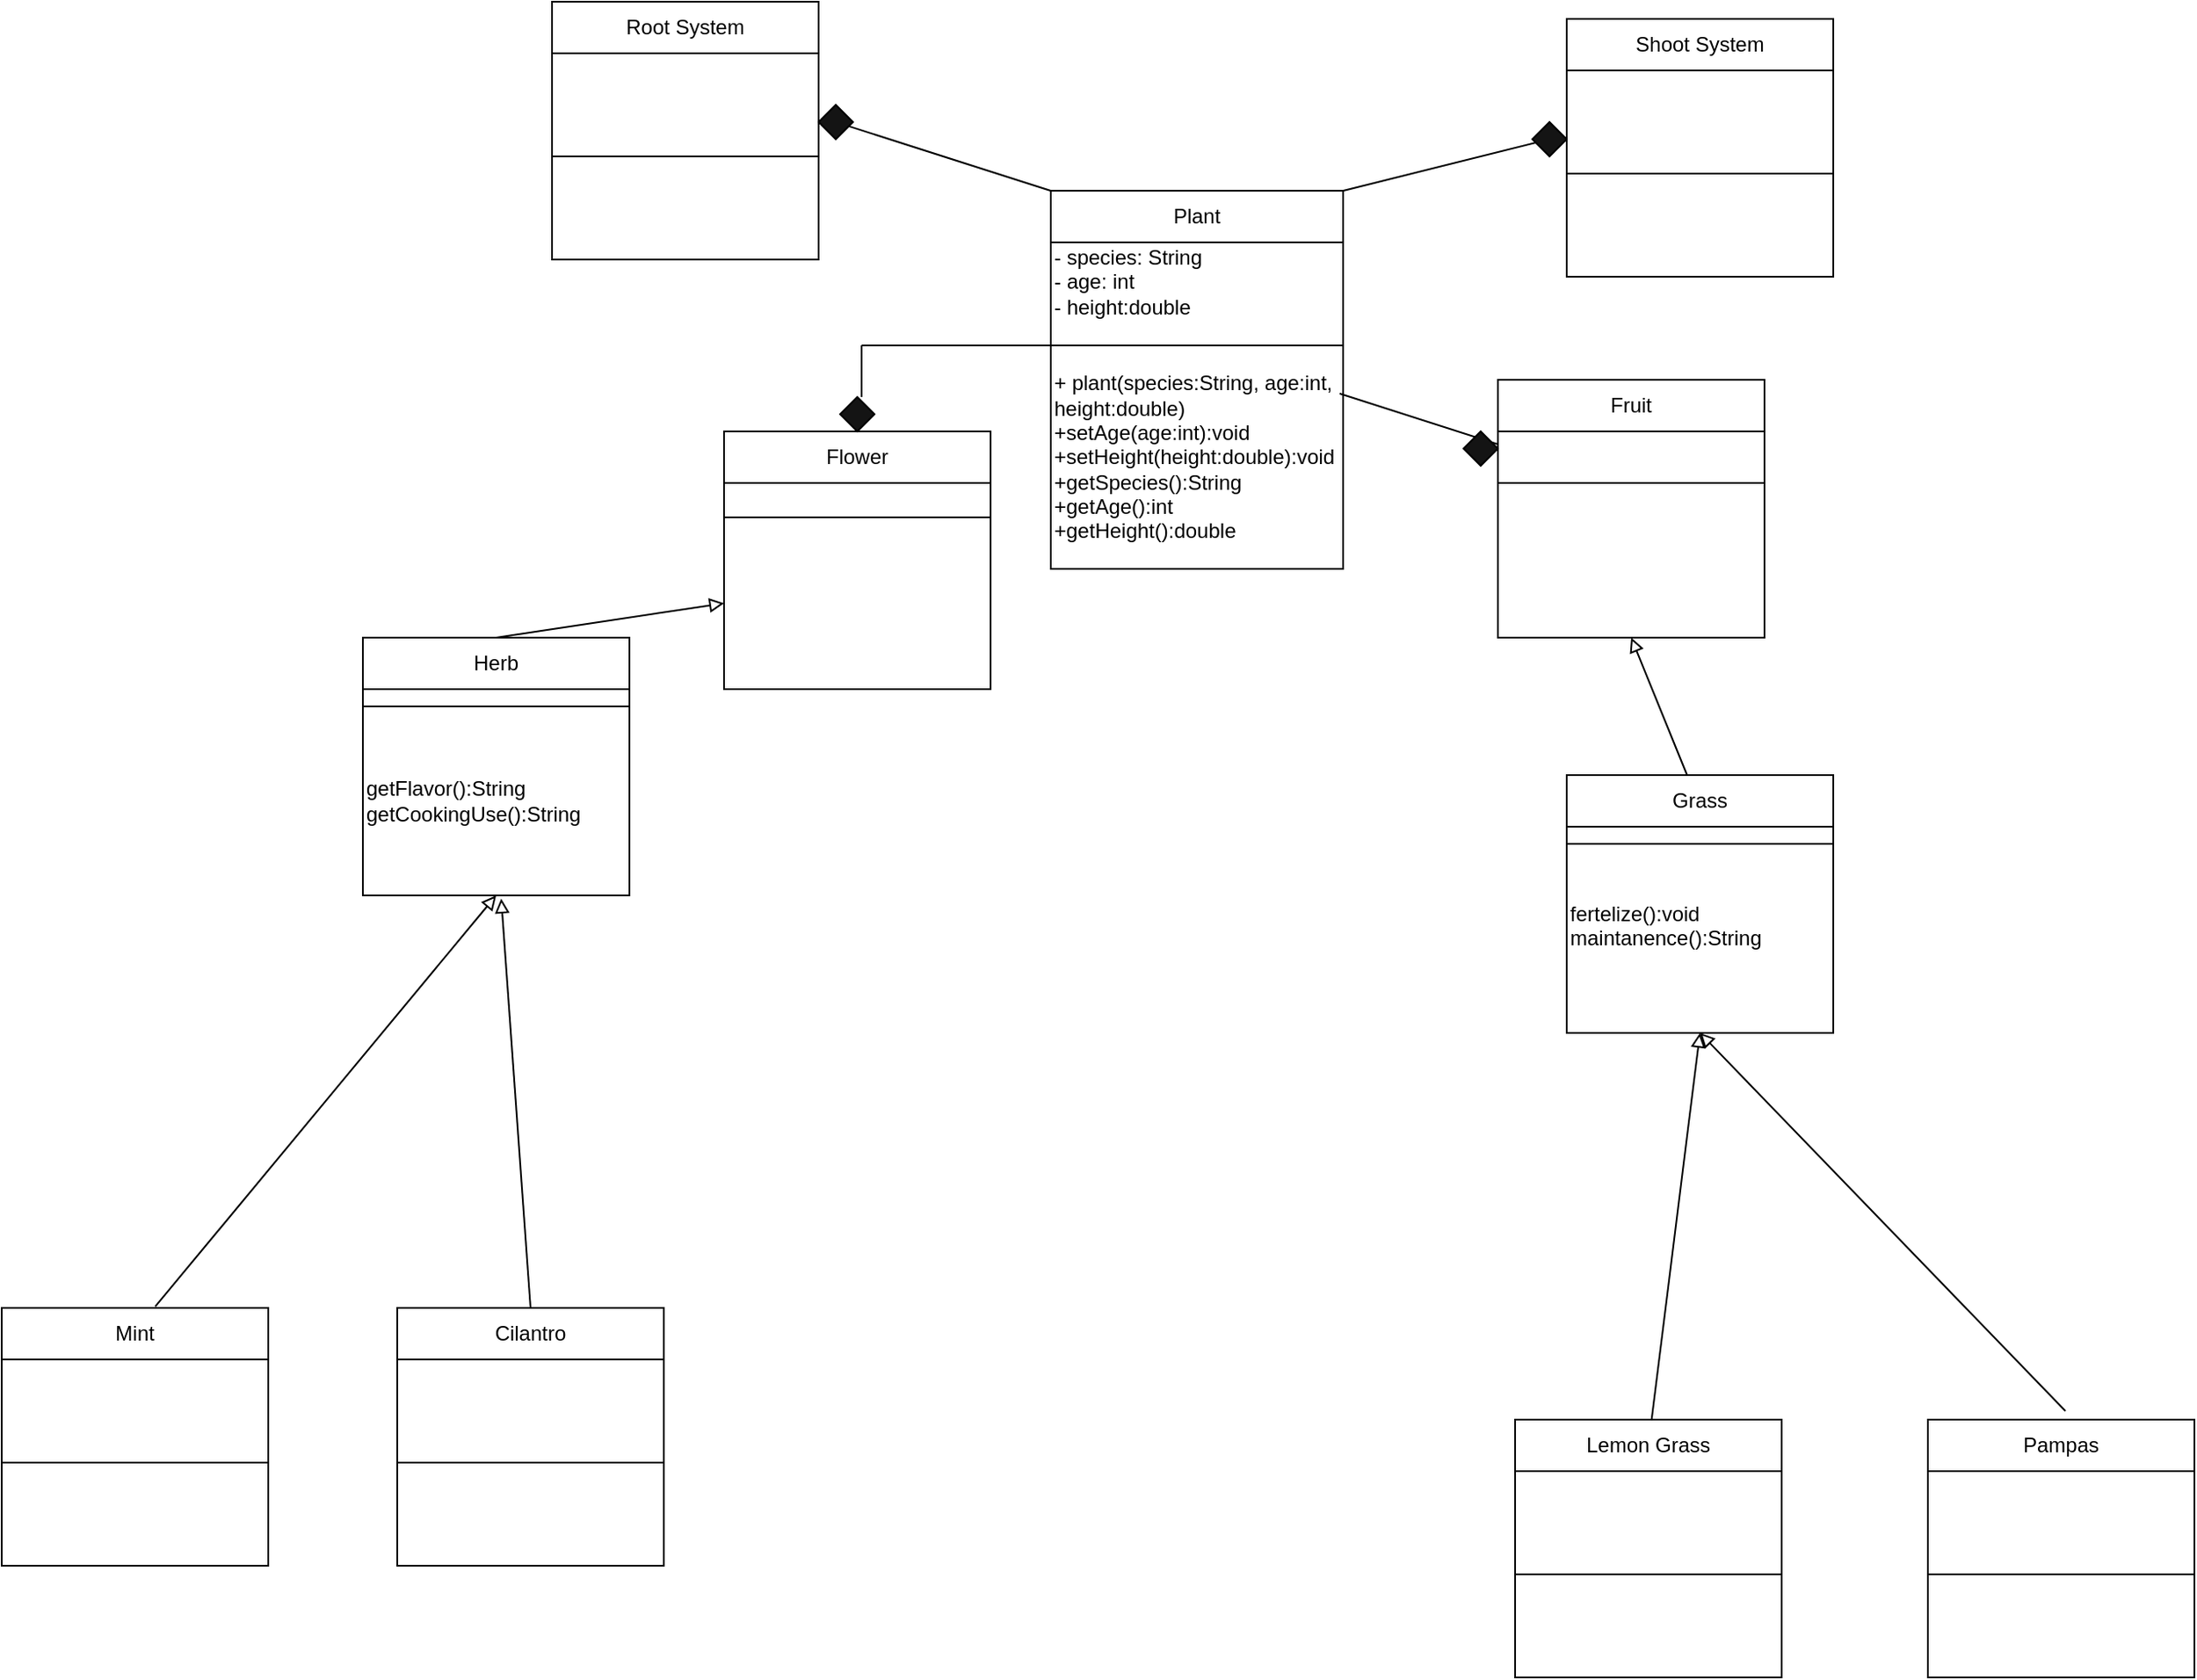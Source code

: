<mxfile version="24.7.1" type="device">
  <diagram name="Page-1" id="bPo8FlxBzKCM1ejio0y-">
    <mxGraphModel dx="2614" dy="1018" grid="1" gridSize="10" guides="1" tooltips="1" connect="1" arrows="1" fold="1" page="1" pageScale="1" pageWidth="850" pageHeight="1100" math="0" shadow="0">
      <root>
        <mxCell id="0" />
        <mxCell id="1" parent="0" />
        <mxCell id="xqg9ny0a13wJScTpyFNz-2" value="Plant" style="rounded=0;whiteSpace=wrap;html=1;" parent="1" vertex="1">
          <mxGeometry x="290" y="150" width="170" height="30" as="geometry" />
        </mxCell>
        <mxCell id="xqg9ny0a13wJScTpyFNz-3" value="+ plant(species:String, age:int, height:double)&lt;div&gt;+setAge(age:int):void&lt;/div&gt;&lt;div&gt;+setHeight(height:double):void&lt;/div&gt;&lt;div&gt;+getSpecies():String&lt;/div&gt;&lt;div&gt;+getAge():int&lt;/div&gt;&lt;div&gt;+getHeight():double&lt;/div&gt;" style="rounded=0;whiteSpace=wrap;html=1;align=left;" parent="1" vertex="1">
          <mxGeometry x="290" y="240" width="170" height="130" as="geometry" />
        </mxCell>
        <mxCell id="xqg9ny0a13wJScTpyFNz-4" value="Herb" style="rounded=0;whiteSpace=wrap;html=1;" parent="1" vertex="1">
          <mxGeometry x="-110" y="410" width="155" height="30" as="geometry" />
        </mxCell>
        <mxCell id="xqg9ny0a13wJScTpyFNz-5" value="getFlavor():String&lt;div&gt;getCookingUse():String&lt;/div&gt;" style="rounded=0;whiteSpace=wrap;html=1;align=left;" parent="1" vertex="1">
          <mxGeometry x="-110" y="450" width="155" height="110" as="geometry" />
        </mxCell>
        <mxCell id="xqg9ny0a13wJScTpyFNz-6" value="Grass" style="rounded=0;whiteSpace=wrap;html=1;" parent="1" vertex="1">
          <mxGeometry x="590" y="490" width="155" height="30" as="geometry" />
        </mxCell>
        <mxCell id="xqg9ny0a13wJScTpyFNz-7" value="fertelize():void&lt;div&gt;maintanence():String&lt;br&gt;&lt;div&gt;&lt;br&gt;&lt;/div&gt;&lt;/div&gt;" style="rounded=0;whiteSpace=wrap;html=1;align=left;" parent="1" vertex="1">
          <mxGeometry x="590" y="530" width="155" height="110" as="geometry" />
        </mxCell>
        <mxCell id="xqg9ny0a13wJScTpyFNz-8" value="Mint" style="rounded=0;whiteSpace=wrap;html=1;" parent="1" vertex="1">
          <mxGeometry x="-320" y="800" width="155" height="30" as="geometry" />
        </mxCell>
        <mxCell id="xqg9ny0a13wJScTpyFNz-9" value="" style="rounded=0;whiteSpace=wrap;html=1;" parent="1" vertex="1">
          <mxGeometry x="-320" y="890" width="155" height="60" as="geometry" />
        </mxCell>
        <mxCell id="xqg9ny0a13wJScTpyFNz-10" value="Cilantro" style="rounded=0;whiteSpace=wrap;html=1;" parent="1" vertex="1">
          <mxGeometry x="-90" y="800" width="155" height="30" as="geometry" />
        </mxCell>
        <mxCell id="xqg9ny0a13wJScTpyFNz-11" value="" style="rounded=0;whiteSpace=wrap;html=1;" parent="1" vertex="1">
          <mxGeometry x="-90" y="890" width="155" height="60" as="geometry" />
        </mxCell>
        <mxCell id="xqg9ny0a13wJScTpyFNz-12" value="Lemon Grass" style="rounded=0;whiteSpace=wrap;html=1;" parent="1" vertex="1">
          <mxGeometry x="560" y="865" width="155" height="30" as="geometry" />
        </mxCell>
        <mxCell id="xqg9ny0a13wJScTpyFNz-13" value="" style="rounded=0;whiteSpace=wrap;html=1;" parent="1" vertex="1">
          <mxGeometry x="560" y="955" width="155" height="60" as="geometry" />
        </mxCell>
        <mxCell id="xqg9ny0a13wJScTpyFNz-14" value="Pampas" style="rounded=0;whiteSpace=wrap;html=1;" parent="1" vertex="1">
          <mxGeometry x="800" y="865" width="155" height="30" as="geometry" />
        </mxCell>
        <mxCell id="xqg9ny0a13wJScTpyFNz-15" value="" style="rounded=0;whiteSpace=wrap;html=1;" parent="1" vertex="1">
          <mxGeometry x="800" y="955" width="155" height="60" as="geometry" />
        </mxCell>
        <mxCell id="xqg9ny0a13wJScTpyFNz-16" value="" style="endArrow=block;html=1;rounded=0;endFill=0;entryX=0.5;entryY=1;entryDx=0;entryDy=0;exitX=0.576;exitY=-0.026;exitDx=0;exitDy=0;exitPerimeter=0;" parent="1" source="xqg9ny0a13wJScTpyFNz-8" target="xqg9ny0a13wJScTpyFNz-5" edge="1">
          <mxGeometry width="50" height="50" relative="1" as="geometry">
            <mxPoint x="-90" y="650" as="sourcePoint" />
            <mxPoint x="-40" y="600" as="targetPoint" />
          </mxGeometry>
        </mxCell>
        <mxCell id="xqg9ny0a13wJScTpyFNz-17" value="" style="endArrow=block;html=1;rounded=0;endFill=0;entryX=0.519;entryY=1.017;entryDx=0;entryDy=0;exitX=0.5;exitY=0;exitDx=0;exitDy=0;entryPerimeter=0;" parent="1" source="xqg9ny0a13wJScTpyFNz-10" target="xqg9ny0a13wJScTpyFNz-5" edge="1">
          <mxGeometry width="50" height="50" relative="1" as="geometry">
            <mxPoint x="-80" y="660" as="sourcePoint" />
            <mxPoint x="-22" y="570" as="targetPoint" />
          </mxGeometry>
        </mxCell>
        <mxCell id="xqg9ny0a13wJScTpyFNz-18" value="" style="endArrow=block;html=1;rounded=0;endFill=0;entryX=0.5;entryY=1;entryDx=0;entryDy=0;" parent="1" source="xqg9ny0a13wJScTpyFNz-12" target="xqg9ny0a13wJScTpyFNz-7" edge="1">
          <mxGeometry width="50" height="50" relative="1" as="geometry">
            <mxPoint x="570" y="730" as="sourcePoint" />
            <mxPoint x="628" y="640" as="targetPoint" />
          </mxGeometry>
        </mxCell>
        <mxCell id="xqg9ny0a13wJScTpyFNz-19" value="" style="endArrow=block;html=1;rounded=0;endFill=0;entryX=0.5;entryY=1;entryDx=0;entryDy=0;" parent="1" target="xqg9ny0a13wJScTpyFNz-7" edge="1">
          <mxGeometry width="50" height="50" relative="1" as="geometry">
            <mxPoint x="880" y="860" as="sourcePoint" />
            <mxPoint x="848" y="640" as="targetPoint" />
          </mxGeometry>
        </mxCell>
        <mxCell id="xqg9ny0a13wJScTpyFNz-20" value="" style="endArrow=block;html=1;rounded=0;endFill=0;entryX=0;entryY=0.5;entryDx=0;entryDy=0;exitX=0.5;exitY=0;exitDx=0;exitDy=0;" parent="1" edge="1" source="xqg9ny0a13wJScTpyFNz-4">
          <mxGeometry width="50" height="50" relative="1" as="geometry">
            <mxPoint x="-40" y="415" as="sourcePoint" />
            <mxPoint x="100" y="390" as="targetPoint" />
          </mxGeometry>
        </mxCell>
        <mxCell id="xqg9ny0a13wJScTpyFNz-21" value="" style="endArrow=block;html=1;rounded=0;endFill=0;entryX=0.5;entryY=1;entryDx=0;entryDy=0;" parent="1" target="xqg9ny0a13wJScTpyFNz-30" edge="1">
          <mxGeometry width="50" height="50" relative="1" as="geometry">
            <mxPoint x="660" y="490" as="sourcePoint" />
            <mxPoint x="718" y="400" as="targetPoint" />
          </mxGeometry>
        </mxCell>
        <mxCell id="xqg9ny0a13wJScTpyFNz-22" value="" style="rounded=0;whiteSpace=wrap;html=1;" parent="1" vertex="1">
          <mxGeometry x="-110" y="440" width="155" height="10" as="geometry" />
        </mxCell>
        <mxCell id="xqg9ny0a13wJScTpyFNz-23" value="" style="rounded=0;whiteSpace=wrap;html=1;" parent="1" vertex="1">
          <mxGeometry x="590" y="520" width="155" height="10" as="geometry" />
        </mxCell>
        <mxCell id="xqg9ny0a13wJScTpyFNz-24" value="- species: String&lt;div&gt;- age: int&lt;/div&gt;&lt;div&gt;- height:double&lt;br&gt;&lt;div&gt;&lt;br&gt;&lt;/div&gt;&lt;/div&gt;" style="rounded=0;whiteSpace=wrap;html=1;align=left;" parent="1" vertex="1">
          <mxGeometry x="290" y="180" width="170" height="60" as="geometry" />
        </mxCell>
        <mxCell id="xqg9ny0a13wJScTpyFNz-25" value="" style="rounded=0;whiteSpace=wrap;html=1;" parent="1" vertex="1">
          <mxGeometry x="-320" y="830" width="155" height="60" as="geometry" />
        </mxCell>
        <mxCell id="xqg9ny0a13wJScTpyFNz-26" value="" style="rounded=0;whiteSpace=wrap;html=1;" parent="1" vertex="1">
          <mxGeometry x="-90" y="830" width="155" height="60" as="geometry" />
        </mxCell>
        <mxCell id="xqg9ny0a13wJScTpyFNz-27" value="" style="rounded=0;whiteSpace=wrap;html=1;" parent="1" vertex="1">
          <mxGeometry x="560" y="895" width="155" height="60" as="geometry" />
        </mxCell>
        <mxCell id="xqg9ny0a13wJScTpyFNz-28" value="" style="rounded=0;whiteSpace=wrap;html=1;" parent="1" vertex="1">
          <mxGeometry x="800" y="895" width="155" height="60" as="geometry" />
        </mxCell>
        <mxCell id="xqg9ny0a13wJScTpyFNz-29" value="Fruit" style="rounded=0;whiteSpace=wrap;html=1;" parent="1" vertex="1">
          <mxGeometry x="550" y="260" width="155" height="30" as="geometry" />
        </mxCell>
        <mxCell id="xqg9ny0a13wJScTpyFNz-30" value="" style="rounded=0;whiteSpace=wrap;html=1;" parent="1" vertex="1">
          <mxGeometry x="550" y="320" width="155" height="90" as="geometry" />
        </mxCell>
        <mxCell id="xqg9ny0a13wJScTpyFNz-31" value="" style="rounded=0;whiteSpace=wrap;html=1;" parent="1" vertex="1">
          <mxGeometry x="550" y="290" width="155" height="30" as="geometry" />
        </mxCell>
        <mxCell id="xqg9ny0a13wJScTpyFNz-32" value="Flower" style="rounded=0;whiteSpace=wrap;html=1;" parent="1" vertex="1">
          <mxGeometry x="100" y="290" width="155" height="30" as="geometry" />
        </mxCell>
        <mxCell id="xqg9ny0a13wJScTpyFNz-33" value="" style="rounded=0;whiteSpace=wrap;html=1;" parent="1" vertex="1">
          <mxGeometry x="100" y="340" width="155" height="100" as="geometry" />
        </mxCell>
        <mxCell id="xqg9ny0a13wJScTpyFNz-34" value="" style="rounded=0;whiteSpace=wrap;html=1;" parent="1" vertex="1">
          <mxGeometry x="100" y="320" width="155" height="20" as="geometry" />
        </mxCell>
        <mxCell id="xqg9ny0a13wJScTpyFNz-35" value="Shoot System" style="rounded=0;whiteSpace=wrap;html=1;" parent="1" vertex="1">
          <mxGeometry x="590" y="50" width="155" height="30" as="geometry" />
        </mxCell>
        <mxCell id="xqg9ny0a13wJScTpyFNz-36" value="" style="rounded=0;whiteSpace=wrap;html=1;" parent="1" vertex="1">
          <mxGeometry x="590" y="140" width="155" height="60" as="geometry" />
        </mxCell>
        <mxCell id="xqg9ny0a13wJScTpyFNz-37" value="" style="rounded=0;whiteSpace=wrap;html=1;" parent="1" vertex="1">
          <mxGeometry x="590" y="80" width="155" height="60" as="geometry" />
        </mxCell>
        <mxCell id="xqg9ny0a13wJScTpyFNz-38" value="Root System" style="rounded=0;whiteSpace=wrap;html=1;" parent="1" vertex="1">
          <mxGeometry y="40" width="155" height="30" as="geometry" />
        </mxCell>
        <mxCell id="xqg9ny0a13wJScTpyFNz-39" value="" style="rounded=0;whiteSpace=wrap;html=1;" parent="1" vertex="1">
          <mxGeometry y="130" width="155" height="60" as="geometry" />
        </mxCell>
        <mxCell id="xqg9ny0a13wJScTpyFNz-40" value="" style="rounded=0;whiteSpace=wrap;html=1;" parent="1" vertex="1">
          <mxGeometry y="70" width="155" height="60" as="geometry" />
        </mxCell>
        <mxCell id="aKAsnHx0PC4TibrFwdqi-2" value="" style="endArrow=none;html=1;rounded=0;" parent="1" target="aKAsnHx0PC4TibrFwdqi-3" edge="1">
          <mxGeometry width="50" height="50" relative="1" as="geometry">
            <mxPoint x="290" y="150" as="sourcePoint" />
            <mxPoint x="170" y="110" as="targetPoint" />
          </mxGeometry>
        </mxCell>
        <mxCell id="aKAsnHx0PC4TibrFwdqi-3" value="" style="rhombus;whiteSpace=wrap;html=1;fillColor=#141414;" parent="1" vertex="1">
          <mxGeometry x="155" y="100" width="20" height="20" as="geometry" />
        </mxCell>
        <mxCell id="aKAsnHx0PC4TibrFwdqi-4" value="" style="endArrow=none;html=1;rounded=0;" parent="1" target="aKAsnHx0PC4TibrFwdqi-5" edge="1">
          <mxGeometry width="50" height="50" relative="1" as="geometry">
            <mxPoint x="460" y="150" as="sourcePoint" />
            <mxPoint x="570" y="120" as="targetPoint" />
          </mxGeometry>
        </mxCell>
        <mxCell id="aKAsnHx0PC4TibrFwdqi-5" value="" style="rhombus;whiteSpace=wrap;html=1;fillColor=#141414;" parent="1" vertex="1">
          <mxGeometry x="570" y="110" width="20" height="20" as="geometry" />
        </mxCell>
        <mxCell id="2F2yP_ZM3ER53RJnO1JH-1" value="" style="endArrow=none;html=1;rounded=0;entryX=0;entryY=0.25;entryDx=0;entryDy=0;" edge="1" parent="1" target="xqg9ny0a13wJScTpyFNz-31">
          <mxGeometry width="50" height="50" relative="1" as="geometry">
            <mxPoint x="458" y="268" as="sourcePoint" />
            <mxPoint x="570" y="240" as="targetPoint" />
          </mxGeometry>
        </mxCell>
        <mxCell id="2F2yP_ZM3ER53RJnO1JH-2" value="" style="rhombus;whiteSpace=wrap;html=1;fillColor=#141414;" vertex="1" parent="1">
          <mxGeometry x="530" y="290" width="20" height="20" as="geometry" />
        </mxCell>
        <mxCell id="2F2yP_ZM3ER53RJnO1JH-3" value="" style="endArrow=none;html=1;rounded=0;" edge="1" parent="1">
          <mxGeometry width="50" height="50" relative="1" as="geometry">
            <mxPoint x="290" y="240" as="sourcePoint" />
            <mxPoint x="180" y="240" as="targetPoint" />
          </mxGeometry>
        </mxCell>
        <mxCell id="2F2yP_ZM3ER53RJnO1JH-4" value="" style="rhombus;whiteSpace=wrap;html=1;fillColor=#141414;" vertex="1" parent="1">
          <mxGeometry x="167.5" y="270" width="20" height="20" as="geometry" />
        </mxCell>
        <mxCell id="2F2yP_ZM3ER53RJnO1JH-8" value="" style="endArrow=none;html=1;rounded=0;" edge="1" parent="1">
          <mxGeometry width="50" height="50" relative="1" as="geometry">
            <mxPoint x="180" y="270" as="sourcePoint" />
            <mxPoint x="180" y="240" as="targetPoint" />
          </mxGeometry>
        </mxCell>
      </root>
    </mxGraphModel>
  </diagram>
</mxfile>
